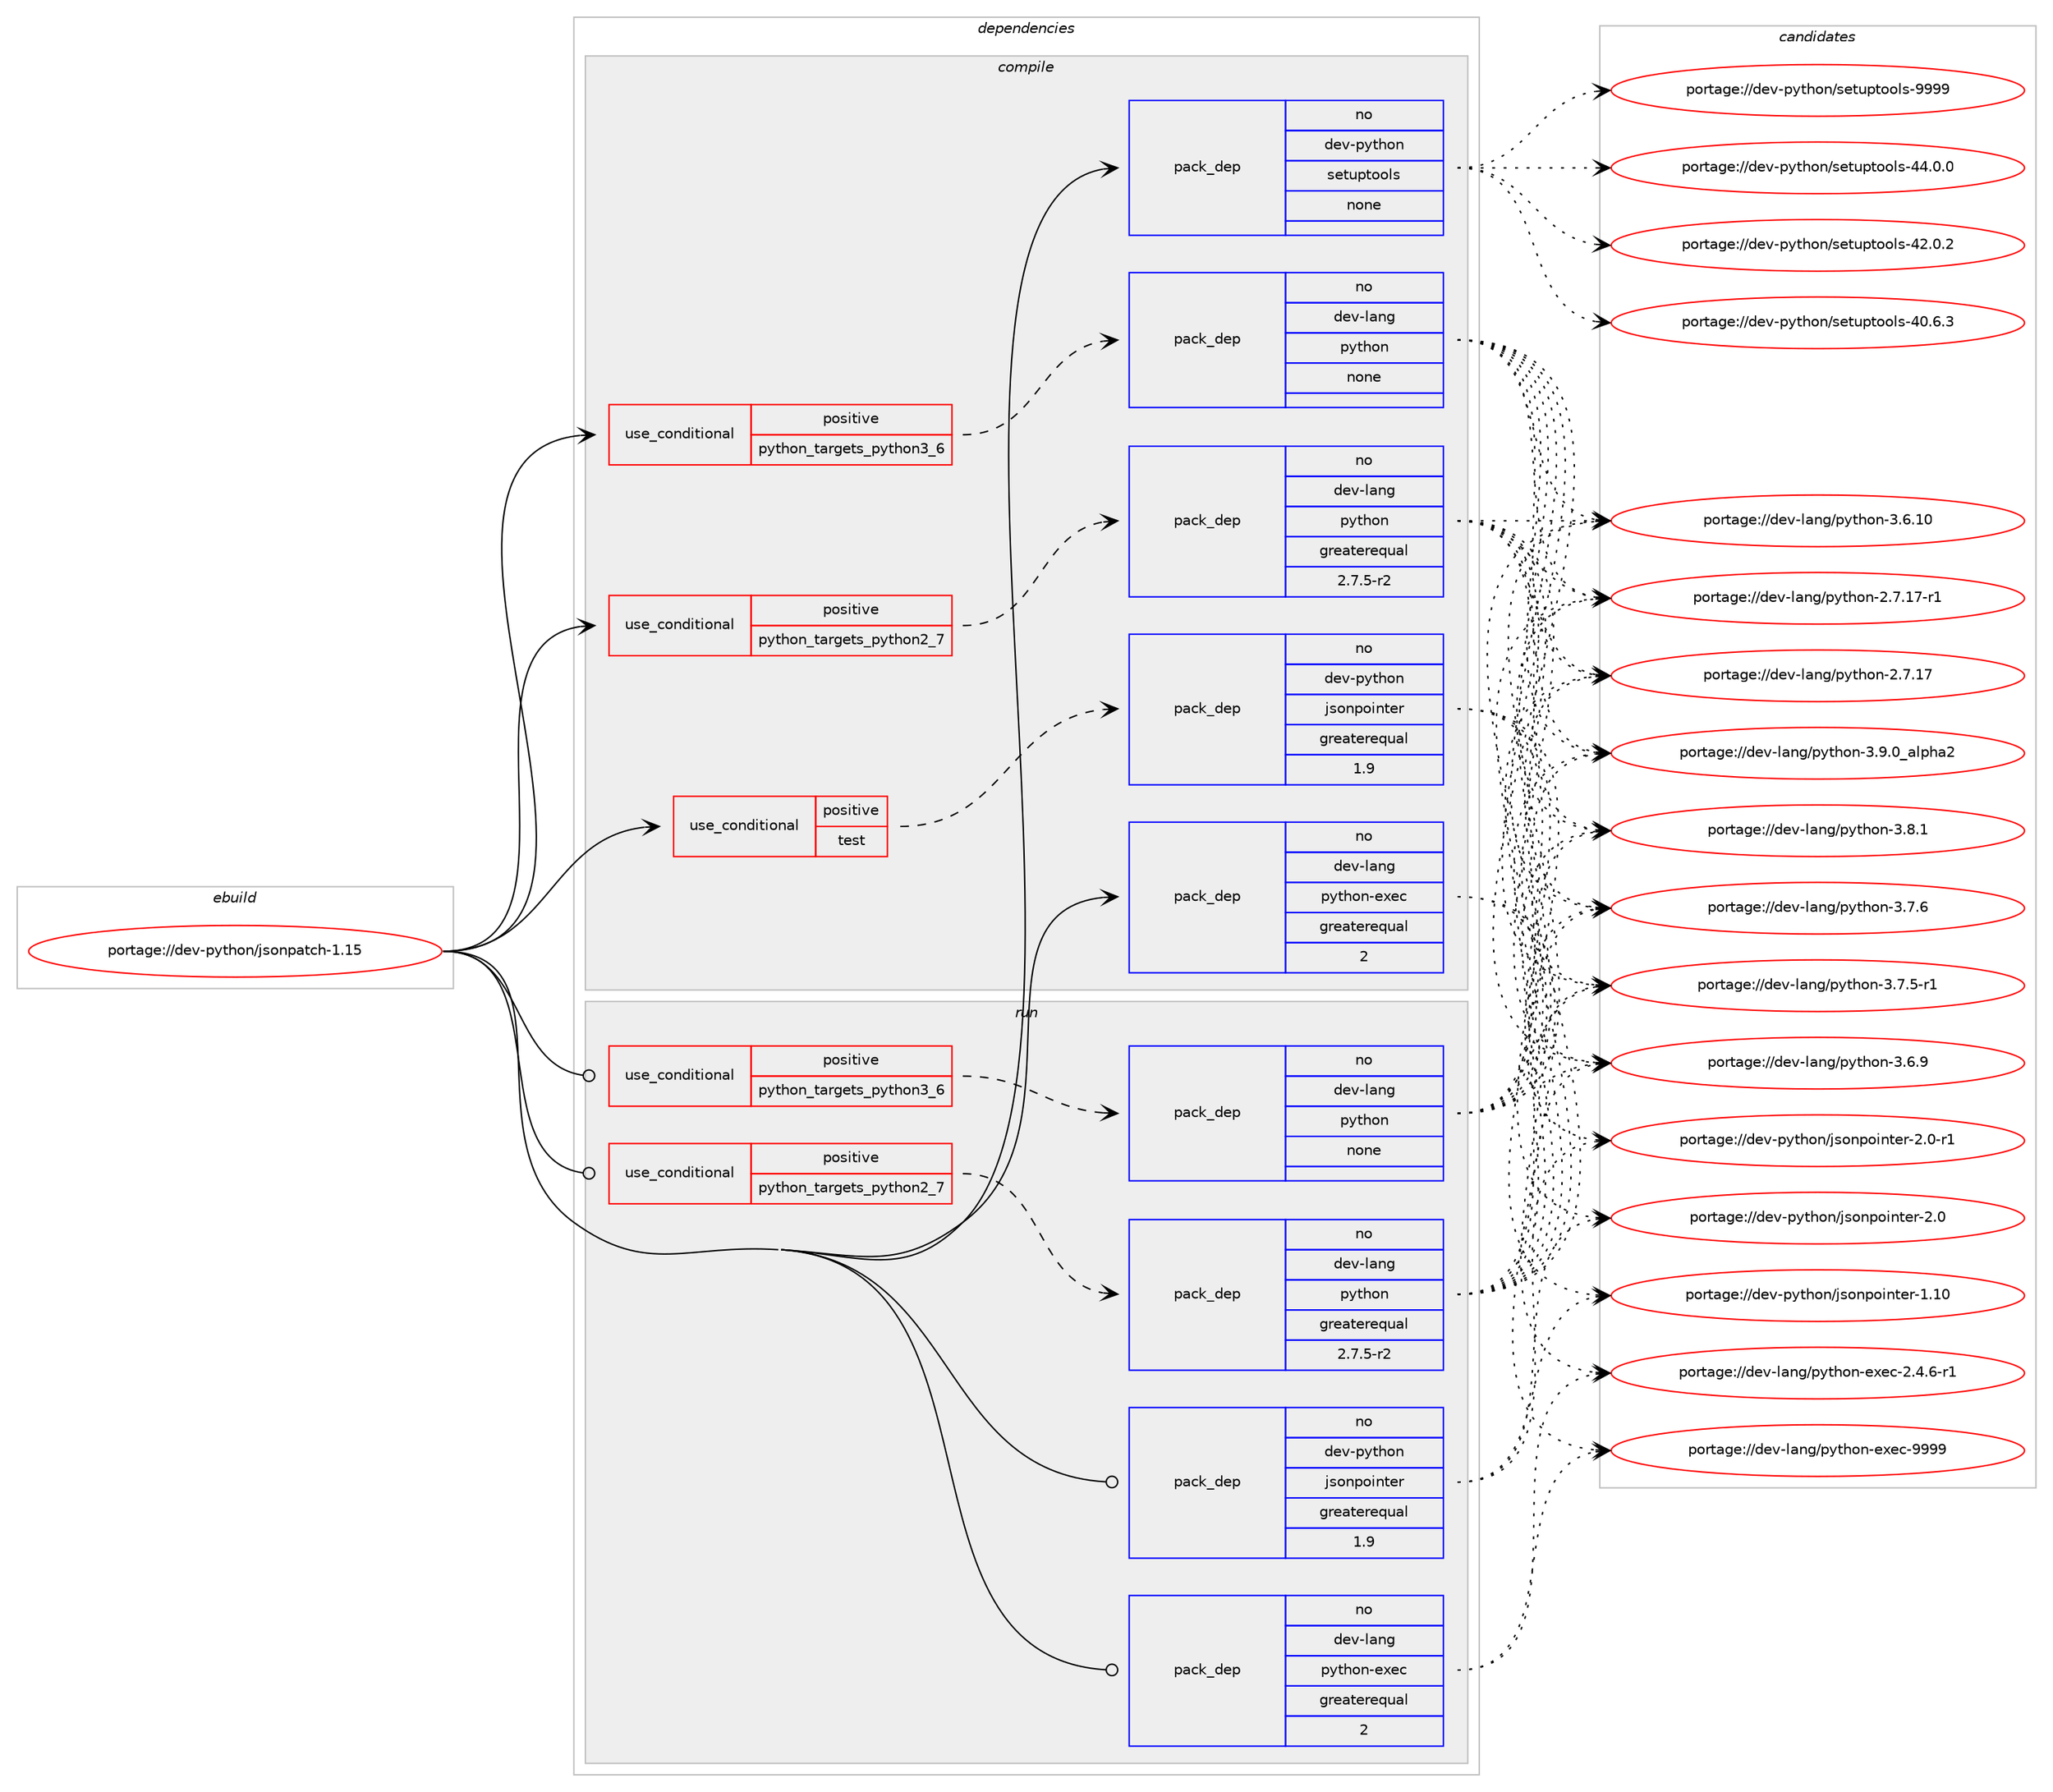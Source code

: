 digraph prolog {

# *************
# Graph options
# *************

newrank=true;
concentrate=true;
compound=true;
graph [rankdir=LR,fontname=Helvetica,fontsize=10,ranksep=1.5];#, ranksep=2.5, nodesep=0.2];
edge  [arrowhead=vee];
node  [fontname=Helvetica,fontsize=10];

# **********
# The ebuild
# **********

subgraph cluster_leftcol {
color=gray;
rank=same;
label=<<i>ebuild</i>>;
id [label="portage://dev-python/jsonpatch-1.15", color=red, width=4, href="../dev-python/jsonpatch-1.15.svg"];
}

# ****************
# The dependencies
# ****************

subgraph cluster_midcol {
color=gray;
label=<<i>dependencies</i>>;
subgraph cluster_compile {
fillcolor="#eeeeee";
style=filled;
label=<<i>compile</i>>;
subgraph cond113952 {
dependency453862 [label=<<TABLE BORDER="0" CELLBORDER="1" CELLSPACING="0" CELLPADDING="4"><TR><TD ROWSPAN="3" CELLPADDING="10">use_conditional</TD></TR><TR><TD>positive</TD></TR><TR><TD>python_targets_python2_7</TD></TR></TABLE>>, shape=none, color=red];
subgraph pack334928 {
dependency453863 [label=<<TABLE BORDER="0" CELLBORDER="1" CELLSPACING="0" CELLPADDING="4" WIDTH="220"><TR><TD ROWSPAN="6" CELLPADDING="30">pack_dep</TD></TR><TR><TD WIDTH="110">no</TD></TR><TR><TD>dev-lang</TD></TR><TR><TD>python</TD></TR><TR><TD>greaterequal</TD></TR><TR><TD>2.7.5-r2</TD></TR></TABLE>>, shape=none, color=blue];
}
dependency453862:e -> dependency453863:w [weight=20,style="dashed",arrowhead="vee"];
}
id:e -> dependency453862:w [weight=20,style="solid",arrowhead="vee"];
subgraph cond113953 {
dependency453864 [label=<<TABLE BORDER="0" CELLBORDER="1" CELLSPACING="0" CELLPADDING="4"><TR><TD ROWSPAN="3" CELLPADDING="10">use_conditional</TD></TR><TR><TD>positive</TD></TR><TR><TD>python_targets_python3_6</TD></TR></TABLE>>, shape=none, color=red];
subgraph pack334929 {
dependency453865 [label=<<TABLE BORDER="0" CELLBORDER="1" CELLSPACING="0" CELLPADDING="4" WIDTH="220"><TR><TD ROWSPAN="6" CELLPADDING="30">pack_dep</TD></TR><TR><TD WIDTH="110">no</TD></TR><TR><TD>dev-lang</TD></TR><TR><TD>python</TD></TR><TR><TD>none</TD></TR><TR><TD></TD></TR></TABLE>>, shape=none, color=blue];
}
dependency453864:e -> dependency453865:w [weight=20,style="dashed",arrowhead="vee"];
}
id:e -> dependency453864:w [weight=20,style="solid",arrowhead="vee"];
subgraph cond113954 {
dependency453866 [label=<<TABLE BORDER="0" CELLBORDER="1" CELLSPACING="0" CELLPADDING="4"><TR><TD ROWSPAN="3" CELLPADDING="10">use_conditional</TD></TR><TR><TD>positive</TD></TR><TR><TD>test</TD></TR></TABLE>>, shape=none, color=red];
subgraph pack334930 {
dependency453867 [label=<<TABLE BORDER="0" CELLBORDER="1" CELLSPACING="0" CELLPADDING="4" WIDTH="220"><TR><TD ROWSPAN="6" CELLPADDING="30">pack_dep</TD></TR><TR><TD WIDTH="110">no</TD></TR><TR><TD>dev-python</TD></TR><TR><TD>jsonpointer</TD></TR><TR><TD>greaterequal</TD></TR><TR><TD>1.9</TD></TR></TABLE>>, shape=none, color=blue];
}
dependency453866:e -> dependency453867:w [weight=20,style="dashed",arrowhead="vee"];
}
id:e -> dependency453866:w [weight=20,style="solid",arrowhead="vee"];
subgraph pack334931 {
dependency453868 [label=<<TABLE BORDER="0" CELLBORDER="1" CELLSPACING="0" CELLPADDING="4" WIDTH="220"><TR><TD ROWSPAN="6" CELLPADDING="30">pack_dep</TD></TR><TR><TD WIDTH="110">no</TD></TR><TR><TD>dev-lang</TD></TR><TR><TD>python-exec</TD></TR><TR><TD>greaterequal</TD></TR><TR><TD>2</TD></TR></TABLE>>, shape=none, color=blue];
}
id:e -> dependency453868:w [weight=20,style="solid",arrowhead="vee"];
subgraph pack334932 {
dependency453869 [label=<<TABLE BORDER="0" CELLBORDER="1" CELLSPACING="0" CELLPADDING="4" WIDTH="220"><TR><TD ROWSPAN="6" CELLPADDING="30">pack_dep</TD></TR><TR><TD WIDTH="110">no</TD></TR><TR><TD>dev-python</TD></TR><TR><TD>setuptools</TD></TR><TR><TD>none</TD></TR><TR><TD></TD></TR></TABLE>>, shape=none, color=blue];
}
id:e -> dependency453869:w [weight=20,style="solid",arrowhead="vee"];
}
subgraph cluster_compileandrun {
fillcolor="#eeeeee";
style=filled;
label=<<i>compile and run</i>>;
}
subgraph cluster_run {
fillcolor="#eeeeee";
style=filled;
label=<<i>run</i>>;
subgraph cond113955 {
dependency453870 [label=<<TABLE BORDER="0" CELLBORDER="1" CELLSPACING="0" CELLPADDING="4"><TR><TD ROWSPAN="3" CELLPADDING="10">use_conditional</TD></TR><TR><TD>positive</TD></TR><TR><TD>python_targets_python2_7</TD></TR></TABLE>>, shape=none, color=red];
subgraph pack334933 {
dependency453871 [label=<<TABLE BORDER="0" CELLBORDER="1" CELLSPACING="0" CELLPADDING="4" WIDTH="220"><TR><TD ROWSPAN="6" CELLPADDING="30">pack_dep</TD></TR><TR><TD WIDTH="110">no</TD></TR><TR><TD>dev-lang</TD></TR><TR><TD>python</TD></TR><TR><TD>greaterequal</TD></TR><TR><TD>2.7.5-r2</TD></TR></TABLE>>, shape=none, color=blue];
}
dependency453870:e -> dependency453871:w [weight=20,style="dashed",arrowhead="vee"];
}
id:e -> dependency453870:w [weight=20,style="solid",arrowhead="odot"];
subgraph cond113956 {
dependency453872 [label=<<TABLE BORDER="0" CELLBORDER="1" CELLSPACING="0" CELLPADDING="4"><TR><TD ROWSPAN="3" CELLPADDING="10">use_conditional</TD></TR><TR><TD>positive</TD></TR><TR><TD>python_targets_python3_6</TD></TR></TABLE>>, shape=none, color=red];
subgraph pack334934 {
dependency453873 [label=<<TABLE BORDER="0" CELLBORDER="1" CELLSPACING="0" CELLPADDING="4" WIDTH="220"><TR><TD ROWSPAN="6" CELLPADDING="30">pack_dep</TD></TR><TR><TD WIDTH="110">no</TD></TR><TR><TD>dev-lang</TD></TR><TR><TD>python</TD></TR><TR><TD>none</TD></TR><TR><TD></TD></TR></TABLE>>, shape=none, color=blue];
}
dependency453872:e -> dependency453873:w [weight=20,style="dashed",arrowhead="vee"];
}
id:e -> dependency453872:w [weight=20,style="solid",arrowhead="odot"];
subgraph pack334935 {
dependency453874 [label=<<TABLE BORDER="0" CELLBORDER="1" CELLSPACING="0" CELLPADDING="4" WIDTH="220"><TR><TD ROWSPAN="6" CELLPADDING="30">pack_dep</TD></TR><TR><TD WIDTH="110">no</TD></TR><TR><TD>dev-lang</TD></TR><TR><TD>python-exec</TD></TR><TR><TD>greaterequal</TD></TR><TR><TD>2</TD></TR></TABLE>>, shape=none, color=blue];
}
id:e -> dependency453874:w [weight=20,style="solid",arrowhead="odot"];
subgraph pack334936 {
dependency453875 [label=<<TABLE BORDER="0" CELLBORDER="1" CELLSPACING="0" CELLPADDING="4" WIDTH="220"><TR><TD ROWSPAN="6" CELLPADDING="30">pack_dep</TD></TR><TR><TD WIDTH="110">no</TD></TR><TR><TD>dev-python</TD></TR><TR><TD>jsonpointer</TD></TR><TR><TD>greaterequal</TD></TR><TR><TD>1.9</TD></TR></TABLE>>, shape=none, color=blue];
}
id:e -> dependency453875:w [weight=20,style="solid",arrowhead="odot"];
}
}

# **************
# The candidates
# **************

subgraph cluster_choices {
rank=same;
color=gray;
label=<<i>candidates</i>>;

subgraph choice334928 {
color=black;
nodesep=1;
choice10010111845108971101034711212111610411111045514657464895971081121049750 [label="portage://dev-lang/python-3.9.0_alpha2", color=red, width=4,href="../dev-lang/python-3.9.0_alpha2.svg"];
choice100101118451089711010347112121116104111110455146564649 [label="portage://dev-lang/python-3.8.1", color=red, width=4,href="../dev-lang/python-3.8.1.svg"];
choice100101118451089711010347112121116104111110455146554654 [label="portage://dev-lang/python-3.7.6", color=red, width=4,href="../dev-lang/python-3.7.6.svg"];
choice1001011184510897110103471121211161041111104551465546534511449 [label="portage://dev-lang/python-3.7.5-r1", color=red, width=4,href="../dev-lang/python-3.7.5-r1.svg"];
choice100101118451089711010347112121116104111110455146544657 [label="portage://dev-lang/python-3.6.9", color=red, width=4,href="../dev-lang/python-3.6.9.svg"];
choice10010111845108971101034711212111610411111045514654464948 [label="portage://dev-lang/python-3.6.10", color=red, width=4,href="../dev-lang/python-3.6.10.svg"];
choice100101118451089711010347112121116104111110455046554649554511449 [label="portage://dev-lang/python-2.7.17-r1", color=red, width=4,href="../dev-lang/python-2.7.17-r1.svg"];
choice10010111845108971101034711212111610411111045504655464955 [label="portage://dev-lang/python-2.7.17", color=red, width=4,href="../dev-lang/python-2.7.17.svg"];
dependency453863:e -> choice10010111845108971101034711212111610411111045514657464895971081121049750:w [style=dotted,weight="100"];
dependency453863:e -> choice100101118451089711010347112121116104111110455146564649:w [style=dotted,weight="100"];
dependency453863:e -> choice100101118451089711010347112121116104111110455146554654:w [style=dotted,weight="100"];
dependency453863:e -> choice1001011184510897110103471121211161041111104551465546534511449:w [style=dotted,weight="100"];
dependency453863:e -> choice100101118451089711010347112121116104111110455146544657:w [style=dotted,weight="100"];
dependency453863:e -> choice10010111845108971101034711212111610411111045514654464948:w [style=dotted,weight="100"];
dependency453863:e -> choice100101118451089711010347112121116104111110455046554649554511449:w [style=dotted,weight="100"];
dependency453863:e -> choice10010111845108971101034711212111610411111045504655464955:w [style=dotted,weight="100"];
}
subgraph choice334929 {
color=black;
nodesep=1;
choice10010111845108971101034711212111610411111045514657464895971081121049750 [label="portage://dev-lang/python-3.9.0_alpha2", color=red, width=4,href="../dev-lang/python-3.9.0_alpha2.svg"];
choice100101118451089711010347112121116104111110455146564649 [label="portage://dev-lang/python-3.8.1", color=red, width=4,href="../dev-lang/python-3.8.1.svg"];
choice100101118451089711010347112121116104111110455146554654 [label="portage://dev-lang/python-3.7.6", color=red, width=4,href="../dev-lang/python-3.7.6.svg"];
choice1001011184510897110103471121211161041111104551465546534511449 [label="portage://dev-lang/python-3.7.5-r1", color=red, width=4,href="../dev-lang/python-3.7.5-r1.svg"];
choice100101118451089711010347112121116104111110455146544657 [label="portage://dev-lang/python-3.6.9", color=red, width=4,href="../dev-lang/python-3.6.9.svg"];
choice10010111845108971101034711212111610411111045514654464948 [label="portage://dev-lang/python-3.6.10", color=red, width=4,href="../dev-lang/python-3.6.10.svg"];
choice100101118451089711010347112121116104111110455046554649554511449 [label="portage://dev-lang/python-2.7.17-r1", color=red, width=4,href="../dev-lang/python-2.7.17-r1.svg"];
choice10010111845108971101034711212111610411111045504655464955 [label="portage://dev-lang/python-2.7.17", color=red, width=4,href="../dev-lang/python-2.7.17.svg"];
dependency453865:e -> choice10010111845108971101034711212111610411111045514657464895971081121049750:w [style=dotted,weight="100"];
dependency453865:e -> choice100101118451089711010347112121116104111110455146564649:w [style=dotted,weight="100"];
dependency453865:e -> choice100101118451089711010347112121116104111110455146554654:w [style=dotted,weight="100"];
dependency453865:e -> choice1001011184510897110103471121211161041111104551465546534511449:w [style=dotted,weight="100"];
dependency453865:e -> choice100101118451089711010347112121116104111110455146544657:w [style=dotted,weight="100"];
dependency453865:e -> choice10010111845108971101034711212111610411111045514654464948:w [style=dotted,weight="100"];
dependency453865:e -> choice100101118451089711010347112121116104111110455046554649554511449:w [style=dotted,weight="100"];
dependency453865:e -> choice10010111845108971101034711212111610411111045504655464955:w [style=dotted,weight="100"];
}
subgraph choice334930 {
color=black;
nodesep=1;
choice1001011184511212111610411111047106115111110112111105110116101114455046484511449 [label="portage://dev-python/jsonpointer-2.0-r1", color=red, width=4,href="../dev-python/jsonpointer-2.0-r1.svg"];
choice100101118451121211161041111104710611511111011211110511011610111445504648 [label="portage://dev-python/jsonpointer-2.0", color=red, width=4,href="../dev-python/jsonpointer-2.0.svg"];
choice10010111845112121116104111110471061151111101121111051101161011144549464948 [label="portage://dev-python/jsonpointer-1.10", color=red, width=4,href="../dev-python/jsonpointer-1.10.svg"];
dependency453867:e -> choice1001011184511212111610411111047106115111110112111105110116101114455046484511449:w [style=dotted,weight="100"];
dependency453867:e -> choice100101118451121211161041111104710611511111011211110511011610111445504648:w [style=dotted,weight="100"];
dependency453867:e -> choice10010111845112121116104111110471061151111101121111051101161011144549464948:w [style=dotted,weight="100"];
}
subgraph choice334931 {
color=black;
nodesep=1;
choice10010111845108971101034711212111610411111045101120101994557575757 [label="portage://dev-lang/python-exec-9999", color=red, width=4,href="../dev-lang/python-exec-9999.svg"];
choice10010111845108971101034711212111610411111045101120101994550465246544511449 [label="portage://dev-lang/python-exec-2.4.6-r1", color=red, width=4,href="../dev-lang/python-exec-2.4.6-r1.svg"];
dependency453868:e -> choice10010111845108971101034711212111610411111045101120101994557575757:w [style=dotted,weight="100"];
dependency453868:e -> choice10010111845108971101034711212111610411111045101120101994550465246544511449:w [style=dotted,weight="100"];
}
subgraph choice334932 {
color=black;
nodesep=1;
choice10010111845112121116104111110471151011161171121161111111081154557575757 [label="portage://dev-python/setuptools-9999", color=red, width=4,href="../dev-python/setuptools-9999.svg"];
choice100101118451121211161041111104711510111611711211611111110811545525246484648 [label="portage://dev-python/setuptools-44.0.0", color=red, width=4,href="../dev-python/setuptools-44.0.0.svg"];
choice100101118451121211161041111104711510111611711211611111110811545525046484650 [label="portage://dev-python/setuptools-42.0.2", color=red, width=4,href="../dev-python/setuptools-42.0.2.svg"];
choice100101118451121211161041111104711510111611711211611111110811545524846544651 [label="portage://dev-python/setuptools-40.6.3", color=red, width=4,href="../dev-python/setuptools-40.6.3.svg"];
dependency453869:e -> choice10010111845112121116104111110471151011161171121161111111081154557575757:w [style=dotted,weight="100"];
dependency453869:e -> choice100101118451121211161041111104711510111611711211611111110811545525246484648:w [style=dotted,weight="100"];
dependency453869:e -> choice100101118451121211161041111104711510111611711211611111110811545525046484650:w [style=dotted,weight="100"];
dependency453869:e -> choice100101118451121211161041111104711510111611711211611111110811545524846544651:w [style=dotted,weight="100"];
}
subgraph choice334933 {
color=black;
nodesep=1;
choice10010111845108971101034711212111610411111045514657464895971081121049750 [label="portage://dev-lang/python-3.9.0_alpha2", color=red, width=4,href="../dev-lang/python-3.9.0_alpha2.svg"];
choice100101118451089711010347112121116104111110455146564649 [label="portage://dev-lang/python-3.8.1", color=red, width=4,href="../dev-lang/python-3.8.1.svg"];
choice100101118451089711010347112121116104111110455146554654 [label="portage://dev-lang/python-3.7.6", color=red, width=4,href="../dev-lang/python-3.7.6.svg"];
choice1001011184510897110103471121211161041111104551465546534511449 [label="portage://dev-lang/python-3.7.5-r1", color=red, width=4,href="../dev-lang/python-3.7.5-r1.svg"];
choice100101118451089711010347112121116104111110455146544657 [label="portage://dev-lang/python-3.6.9", color=red, width=4,href="../dev-lang/python-3.6.9.svg"];
choice10010111845108971101034711212111610411111045514654464948 [label="portage://dev-lang/python-3.6.10", color=red, width=4,href="../dev-lang/python-3.6.10.svg"];
choice100101118451089711010347112121116104111110455046554649554511449 [label="portage://dev-lang/python-2.7.17-r1", color=red, width=4,href="../dev-lang/python-2.7.17-r1.svg"];
choice10010111845108971101034711212111610411111045504655464955 [label="portage://dev-lang/python-2.7.17", color=red, width=4,href="../dev-lang/python-2.7.17.svg"];
dependency453871:e -> choice10010111845108971101034711212111610411111045514657464895971081121049750:w [style=dotted,weight="100"];
dependency453871:e -> choice100101118451089711010347112121116104111110455146564649:w [style=dotted,weight="100"];
dependency453871:e -> choice100101118451089711010347112121116104111110455146554654:w [style=dotted,weight="100"];
dependency453871:e -> choice1001011184510897110103471121211161041111104551465546534511449:w [style=dotted,weight="100"];
dependency453871:e -> choice100101118451089711010347112121116104111110455146544657:w [style=dotted,weight="100"];
dependency453871:e -> choice10010111845108971101034711212111610411111045514654464948:w [style=dotted,weight="100"];
dependency453871:e -> choice100101118451089711010347112121116104111110455046554649554511449:w [style=dotted,weight="100"];
dependency453871:e -> choice10010111845108971101034711212111610411111045504655464955:w [style=dotted,weight="100"];
}
subgraph choice334934 {
color=black;
nodesep=1;
choice10010111845108971101034711212111610411111045514657464895971081121049750 [label="portage://dev-lang/python-3.9.0_alpha2", color=red, width=4,href="../dev-lang/python-3.9.0_alpha2.svg"];
choice100101118451089711010347112121116104111110455146564649 [label="portage://dev-lang/python-3.8.1", color=red, width=4,href="../dev-lang/python-3.8.1.svg"];
choice100101118451089711010347112121116104111110455146554654 [label="portage://dev-lang/python-3.7.6", color=red, width=4,href="../dev-lang/python-3.7.6.svg"];
choice1001011184510897110103471121211161041111104551465546534511449 [label="portage://dev-lang/python-3.7.5-r1", color=red, width=4,href="../dev-lang/python-3.7.5-r1.svg"];
choice100101118451089711010347112121116104111110455146544657 [label="portage://dev-lang/python-3.6.9", color=red, width=4,href="../dev-lang/python-3.6.9.svg"];
choice10010111845108971101034711212111610411111045514654464948 [label="portage://dev-lang/python-3.6.10", color=red, width=4,href="../dev-lang/python-3.6.10.svg"];
choice100101118451089711010347112121116104111110455046554649554511449 [label="portage://dev-lang/python-2.7.17-r1", color=red, width=4,href="../dev-lang/python-2.7.17-r1.svg"];
choice10010111845108971101034711212111610411111045504655464955 [label="portage://dev-lang/python-2.7.17", color=red, width=4,href="../dev-lang/python-2.7.17.svg"];
dependency453873:e -> choice10010111845108971101034711212111610411111045514657464895971081121049750:w [style=dotted,weight="100"];
dependency453873:e -> choice100101118451089711010347112121116104111110455146564649:w [style=dotted,weight="100"];
dependency453873:e -> choice100101118451089711010347112121116104111110455146554654:w [style=dotted,weight="100"];
dependency453873:e -> choice1001011184510897110103471121211161041111104551465546534511449:w [style=dotted,weight="100"];
dependency453873:e -> choice100101118451089711010347112121116104111110455146544657:w [style=dotted,weight="100"];
dependency453873:e -> choice10010111845108971101034711212111610411111045514654464948:w [style=dotted,weight="100"];
dependency453873:e -> choice100101118451089711010347112121116104111110455046554649554511449:w [style=dotted,weight="100"];
dependency453873:e -> choice10010111845108971101034711212111610411111045504655464955:w [style=dotted,weight="100"];
}
subgraph choice334935 {
color=black;
nodesep=1;
choice10010111845108971101034711212111610411111045101120101994557575757 [label="portage://dev-lang/python-exec-9999", color=red, width=4,href="../dev-lang/python-exec-9999.svg"];
choice10010111845108971101034711212111610411111045101120101994550465246544511449 [label="portage://dev-lang/python-exec-2.4.6-r1", color=red, width=4,href="../dev-lang/python-exec-2.4.6-r1.svg"];
dependency453874:e -> choice10010111845108971101034711212111610411111045101120101994557575757:w [style=dotted,weight="100"];
dependency453874:e -> choice10010111845108971101034711212111610411111045101120101994550465246544511449:w [style=dotted,weight="100"];
}
subgraph choice334936 {
color=black;
nodesep=1;
choice1001011184511212111610411111047106115111110112111105110116101114455046484511449 [label="portage://dev-python/jsonpointer-2.0-r1", color=red, width=4,href="../dev-python/jsonpointer-2.0-r1.svg"];
choice100101118451121211161041111104710611511111011211110511011610111445504648 [label="portage://dev-python/jsonpointer-2.0", color=red, width=4,href="../dev-python/jsonpointer-2.0.svg"];
choice10010111845112121116104111110471061151111101121111051101161011144549464948 [label="portage://dev-python/jsonpointer-1.10", color=red, width=4,href="../dev-python/jsonpointer-1.10.svg"];
dependency453875:e -> choice1001011184511212111610411111047106115111110112111105110116101114455046484511449:w [style=dotted,weight="100"];
dependency453875:e -> choice100101118451121211161041111104710611511111011211110511011610111445504648:w [style=dotted,weight="100"];
dependency453875:e -> choice10010111845112121116104111110471061151111101121111051101161011144549464948:w [style=dotted,weight="100"];
}
}

}
